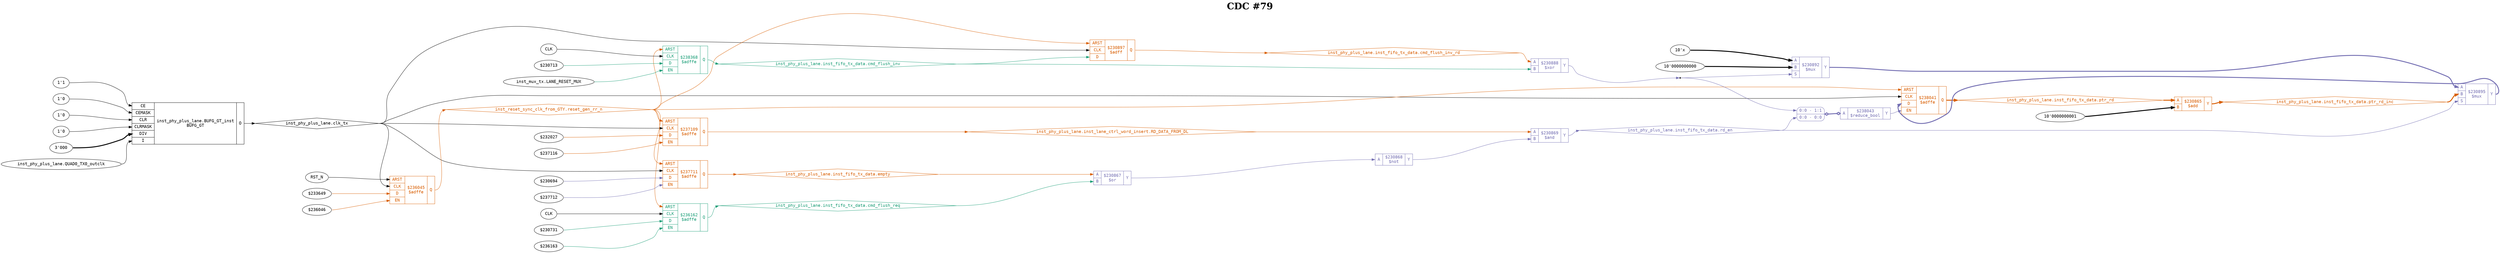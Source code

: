 digraph "spacefibre_light_top" {
label=<<b>CDC #79</b>>;
labelloc="t"
fontsize="30"
node ["fontname"="Courier"]
edge ["fontname"="Courier"]
rankdir="LR";
remincross=true;
n7 [ shape=diamond, label="inst_phy_plus_lane.clk_tx", color="black", fontcolor="black", href="/src/module_phy_plus_lane/phy_plus_lane.vhd#651" ];
n8 [ shape=diamond, label="inst_phy_plus_lane.inst_fifo_tx_data.cmd_flush_inv", colorscheme="dark28", color="1", fontcolor="1", href="/src/ip/fifo_dc/fifo_dc.vhd#112" ];
n9 [ shape=diamond, label="inst_phy_plus_lane.inst_fifo_tx_data.cmd_flush_inv_rd", colorscheme="dark28", color="2", fontcolor="2", href="/src/ip/fifo_dc/fifo_dc.vhd#114" ];
n10 [ shape=diamond, label="inst_phy_plus_lane.inst_fifo_tx_data.cmd_flush_req", colorscheme="dark28", color="1", fontcolor="1", href="/src/ip/fifo_dc/fifo_dc.vhd#111" ];
n11 [ shape=diamond, label="inst_phy_plus_lane.inst_fifo_tx_data.empty", colorscheme="dark28", color="2", fontcolor="2", href="/src/ip/fifo_dc/fifo_dc.vhd#129" ];
n12 [ shape=diamond, label="inst_phy_plus_lane.inst_fifo_tx_data.ptr_rd", colorscheme="dark28", color="2", fontcolor="2", href="/src/ip/fifo_dc/fifo_dc.vhd#98" ];
n13 [ shape=diamond, label="inst_phy_plus_lane.inst_fifo_tx_data.ptr_rd_inc", colorscheme="dark28", color="2", fontcolor="2", href="/src/ip/fifo_dc/fifo_dc.vhd#99" ];
n14 [ shape=diamond, label="inst_phy_plus_lane.inst_fifo_tx_data.rd_en", colorscheme="dark28", color="3", fontcolor="3", href="/src/ip/fifo_dc/fifo_dc.vhd#124" ];
n15 [ shape=diamond, label="inst_phy_plus_lane.inst_lane_ctrl_word_insert.RD_DATA_FROM_DL", colorscheme="dark28", color="2", fontcolor="2", href="/src/module_phy_plus_lane/lane_ctrl_word_insert.vhd#39" ];
n16 [ shape=diamond, label="inst_reset_sync_clk_from_GTY.reset_gen_rr_n", colorscheme="dark28", color="2", fontcolor="2", href="/src/ip_spacefibre_light_top/reset_gen.vhd#46" ];
{ rank="source";}
{ rank="sink";}
v0 [ label="RST_N" ];
v1 [ label="$233649" ];
v2 [ label="$236046" ];
c22 [ shape=record, label="{{<p17> ARST|<p18> CLK|<p19> D|<p20> EN}|$236045\n$adffe|{<p21> Q}}", colorscheme="dark28", color="2", fontcolor="2" , href="/src/ip_spacefibre_light_top/reset_gen.vhd#56"  ];
v3 [ label="CLK" ];
v4 [ label="$230731" ];
v5 [ label="$236163" ];
c23 [ shape=record, label="{{<p17> ARST|<p18> CLK|<p19> D|<p20> EN}|$236162\n$adffe|{<p21> Q}}", colorscheme="dark28", color="1", fontcolor="1" , href="/src/ip/fifo_dc/fifo_dc.vhd#440"  ];
v6 [ label="$232027" ];
v7 [ label="$237116" ];
c24 [ shape=record, label="{{<p17> ARST|<p18> CLK|<p19> D|<p20> EN}|$237109\n$adffe|{<p21> Q}}", colorscheme="dark28", color="2", fontcolor="2" , href="/src/module_phy_plus_lane/lane_ctrl_word_insert.vhd#79"  ];
v8 [ label="$230694" ];
v9 [ label="$237712" ];
c25 [ shape=record, label="{{<p17> ARST|<p18> CLK|<p19> D|<p20> EN}|$237711\n$adffe|{<p21> Q}}", colorscheme="dark28", color="2", fontcolor="2" , href="/src/ip/fifo_dc/fifo_dc.vhd#378"  ];
c26 [ shape=record, label="{{<p17> ARST|<p18> CLK|<p19> D|<p20> EN}|$238041\n$adffe|{<p21> Q}}", colorscheme="dark28", color="2", fontcolor="2" , href="/src/ip/fifo_dc/fifo_dc.vhd#321"  ];
v10 [ label="CLK" ];
v11 [ label="$230713" ];
v12 [ label="inst_mux_tx.LANE_RESET_MUX" ];
c27 [ shape=record, label="{{<p17> ARST|<p18> CLK|<p19> D|<p20> EN}|$238368\n$adffe|{<p21> Q}}", colorscheme="dark28", color="1", fontcolor="1" , href="/src/ip/fifo_dc/fifo_dc.vhd#440"  ];
c30 [ shape=record, label="{{<p28> A}|$238043\n$reduce_bool|{<p29> Y}}", colorscheme="dark28", color="3", fontcolor="3" ];
x13 [ shape=record, style=rounded, label="<s1> 0:0 - 1:1 |<s0> 0:0 - 0:0 ", colorscheme="dark28", color="3", fontcolor="3" ];
x13:e -> c30:p28:w [arrowhead=odiamond, arrowtail=odiamond, dir=both, colorscheme="dark28", color="3", fontcolor="3", style="setlinewidth(3)", label=""];
v14 [ label="10'0000000001" ];
c32 [ shape=record, label="{{<p28> A|<p31> B}|$230865\n$add|{<p29> Y}}", colorscheme="dark28", color="2", fontcolor="2" , href="/src/ip/fifo_dc/fifo_dc.vhd#289"  ];
c33 [ shape=record, label="{{<p17> ARST|<p18> CLK|<p19> D}|$230897\n$adff|{<p21> Q}}", colorscheme="dark28", color="2", fontcolor="2" , href="/src/ip/fifo_dc/fifo_dc.vhd#321"  ];
c34 [ shape=record, label="{{<p28> A|<p31> B}|$230867\n$or|{<p29> Y}}", colorscheme="dark28", color="3", fontcolor="3" , href="/src/ip/fifo_dc/fifo_dc.vhd#290"  ];
c35 [ shape=record, label="{{<p28> A}|$230868\n$not|{<p29> Y}}", colorscheme="dark28", color="3", fontcolor="3" , href="/src/ip/fifo_dc/fifo_dc.vhd#290"  ];
c36 [ shape=record, label="{{<p28> A|<p31> B}|$230869\n$and|{<p29> Y}}", colorscheme="dark28", color="3", fontcolor="3" , href="/src/ip/fifo_dc/fifo_dc.vhd#290"  ];
c37 [ shape=record, label="{{<p28> A|<p31> B}|$230888\n$xor|{<p29> Y}}", colorscheme="dark28", color="3", fontcolor="3" , href="/src/ip/fifo_dc/fifo_dc.vhd#327"  ];
v15 [ label="10'x" ];
v16 [ label="10'0000000000" ];
c39 [ shape=record, label="{{<p28> A|<p31> B|<p38> S}|$230892\n$mux|{<p29> Y}}", colorscheme="dark28", color="3", fontcolor="3" , href="/src/ip/fifo_dc/fifo_dc.vhd#327"  ];
c40 [ shape=record, label="{{<p28> A|<p31> B|<p38> S}|$230895\n$mux|{<p29> Y}}", colorscheme="dark28", color="3", fontcolor="3" , href="/src/ip/fifo_dc/fifo_dc.vhd#331"  ];
v17 [ label="1'1" ];
v18 [ label="1'0" ];
v19 [ label="1'0" ];
v20 [ label="1'0" ];
v21 [ label="3'000" ];
v22 [ label="inst_phy_plus_lane.QUAD0_TX0_outclk" ];
c48 [ shape=record, label="{{<p41> CE|<p42> CEMASK|<p43> CLR|<p44> CLRMASK|<p45> DIV|<p46> I}|inst_phy_plus_lane.BUFG_GT_inst\nBUFG_GT|{<p47> O}}", href="/src/module_phy_plus_lane/phy_plus_lane.vhd#991"  ];
c30:p29:e -> c26:p20:w [colorscheme="dark28", color="3", fontcolor="3", label=""];
c23:p21:e -> n10:w [colorscheme="dark28", color="1", fontcolor="1", label=""];
n10:e -> c34:p31:w [colorscheme="dark28", color="1", fontcolor="1", label=""];
c25:p21:e -> n11:w [colorscheme="dark28", color="2", fontcolor="2", label=""];
n11:e -> c34:p28:w [colorscheme="dark28", color="2", fontcolor="2", label=""];
c26:p21:e -> n12:w [colorscheme="dark28", color="2", fontcolor="2", style="setlinewidth(3)", label=""];
n12:e -> c32:p28:w [colorscheme="dark28", color="2", fontcolor="2", style="setlinewidth(3)", label=""];
c32:p29:e -> n13:w [colorscheme="dark28", color="2", fontcolor="2", style="setlinewidth(3)", label=""];
n13:e -> c40:p31:w [colorscheme="dark28", color="2", fontcolor="2", style="setlinewidth(3)", label=""];
c36:p29:e -> n14:w [colorscheme="dark28", color="3", fontcolor="3", label=""];
n14:e -> c40:p38:w [colorscheme="dark28", color="3", fontcolor="3", label=""];
n14:e -> x13:s0:w [colorscheme="dark28", color="3", fontcolor="3", label=""];
c24:p21:e -> n15:w [colorscheme="dark28", color="2", fontcolor="2", label=""];
n15:e -> c36:p28:w [colorscheme="dark28", color="2", fontcolor="2", label=""];
c22:p21:e -> n16:w [colorscheme="dark28", color="2", fontcolor="2", label=""];
n16:e -> c23:p17:w [colorscheme="dark28", color="2", fontcolor="2", label=""];
n16:e -> c24:p17:w [colorscheme="dark28", color="2", fontcolor="2", label=""];
n16:e -> c25:p17:w [colorscheme="dark28", color="2", fontcolor="2", label=""];
n16:e -> c26:p17:w [colorscheme="dark28", color="2", fontcolor="2", label=""];
n16:e -> c27:p17:w [colorscheme="dark28", color="2", fontcolor="2", label=""];
n16:e -> c33:p17:w [colorscheme="dark28", color="2", fontcolor="2", label=""];
c34:p29:e -> c35:p28:w [colorscheme="dark28", color="3", fontcolor="3", label=""];
c35:p29:e -> c36:p31:w [colorscheme="dark28", color="3", fontcolor="3", label=""];
n4 [ shape=point ];
c37:p29:e -> n4:w [colorscheme="dark28", color="3", fontcolor="3", label=""];
n4:e -> c39:p38:w [colorscheme="dark28", color="3", fontcolor="3", label=""];
n4:e -> x13:s1:w [colorscheme="dark28", color="3", fontcolor="3", label=""];
c39:p29:e -> c40:p28:w [colorscheme="dark28", color="3", fontcolor="3", style="setlinewidth(3)", label=""];
c40:p29:e -> c26:p19:w [colorscheme="dark28", color="3", fontcolor="3", style="setlinewidth(3)", label=""];
c48:p47:e -> n7:w [color="black", fontcolor="black", label=""];
n7:e -> c22:p18:w [color="black", fontcolor="black", label=""];
n7:e -> c24:p18:w [color="black", fontcolor="black", label=""];
n7:e -> c25:p18:w [color="black", fontcolor="black", label=""];
n7:e -> c26:p18:w [color="black", fontcolor="black", label=""];
n7:e -> c33:p18:w [color="black", fontcolor="black", label=""];
c27:p21:e -> n8:w [colorscheme="dark28", color="1", fontcolor="1", label=""];
n8:e -> c33:p19:w [colorscheme="dark28", color="1", fontcolor="1", label=""];
n8:e -> c37:p31:w [colorscheme="dark28", color="1", fontcolor="1", label=""];
c33:p21:e -> n9:w [colorscheme="dark28", color="2", fontcolor="2", label=""];
n9:e -> c37:p28:w [colorscheme="dark28", color="2", fontcolor="2", label=""];
v0:e -> c22:p17:w [color="black", fontcolor="black", label=""];
v1:e -> c22:p19:w [colorscheme="dark28", color="2", fontcolor="2", label=""];
v10:e -> c27:p18:w [color="black", fontcolor="black", label=""];
v11:e -> c27:p19:w [colorscheme="dark28", color="1", fontcolor="1", label=""];
v12:e -> c27:p20:w [colorscheme="dark28", color="1", fontcolor="1", label=""];
v14:e -> c32:p31:w [color="black", fontcolor="black", style="setlinewidth(3)", label=""];
v15:e -> c39:p28:w [color="black", fontcolor="black", style="setlinewidth(3)", label=""];
v16:e -> c39:p31:w [color="black", fontcolor="black", style="setlinewidth(3)", label=""];
v17:e -> c48:p41:w [color="black", fontcolor="black", label=""];
v18:e -> c48:p42:w [color="black", fontcolor="black", label=""];
v19:e -> c48:p43:w [color="black", fontcolor="black", label=""];
v2:e -> c22:p20:w [colorscheme="dark28", color="2", fontcolor="2", label=""];
v20:e -> c48:p44:w [color="black", fontcolor="black", label=""];
v21:e -> c48:p45:w [color="black", fontcolor="black", style="setlinewidth(3)", label=""];
v22:e -> c48:p46:w [color="black", fontcolor="black", label=""];
v3:e -> c23:p18:w [color="black", fontcolor="black", label=""];
v4:e -> c23:p19:w [colorscheme="dark28", color="1", fontcolor="1", label=""];
v5:e -> c23:p20:w [colorscheme="dark28", color="1", fontcolor="1", label=""];
v6:e -> c24:p19:w [colorscheme="dark28", color="2", fontcolor="2", label=""];
v7:e -> c24:p20:w [colorscheme="dark28", color="2", fontcolor="2", label=""];
v8:e -> c25:p19:w [colorscheme="dark28", color="3", fontcolor="3", label=""];
v9:e -> c25:p20:w [colorscheme="dark28", color="3", fontcolor="3", label=""];
}
